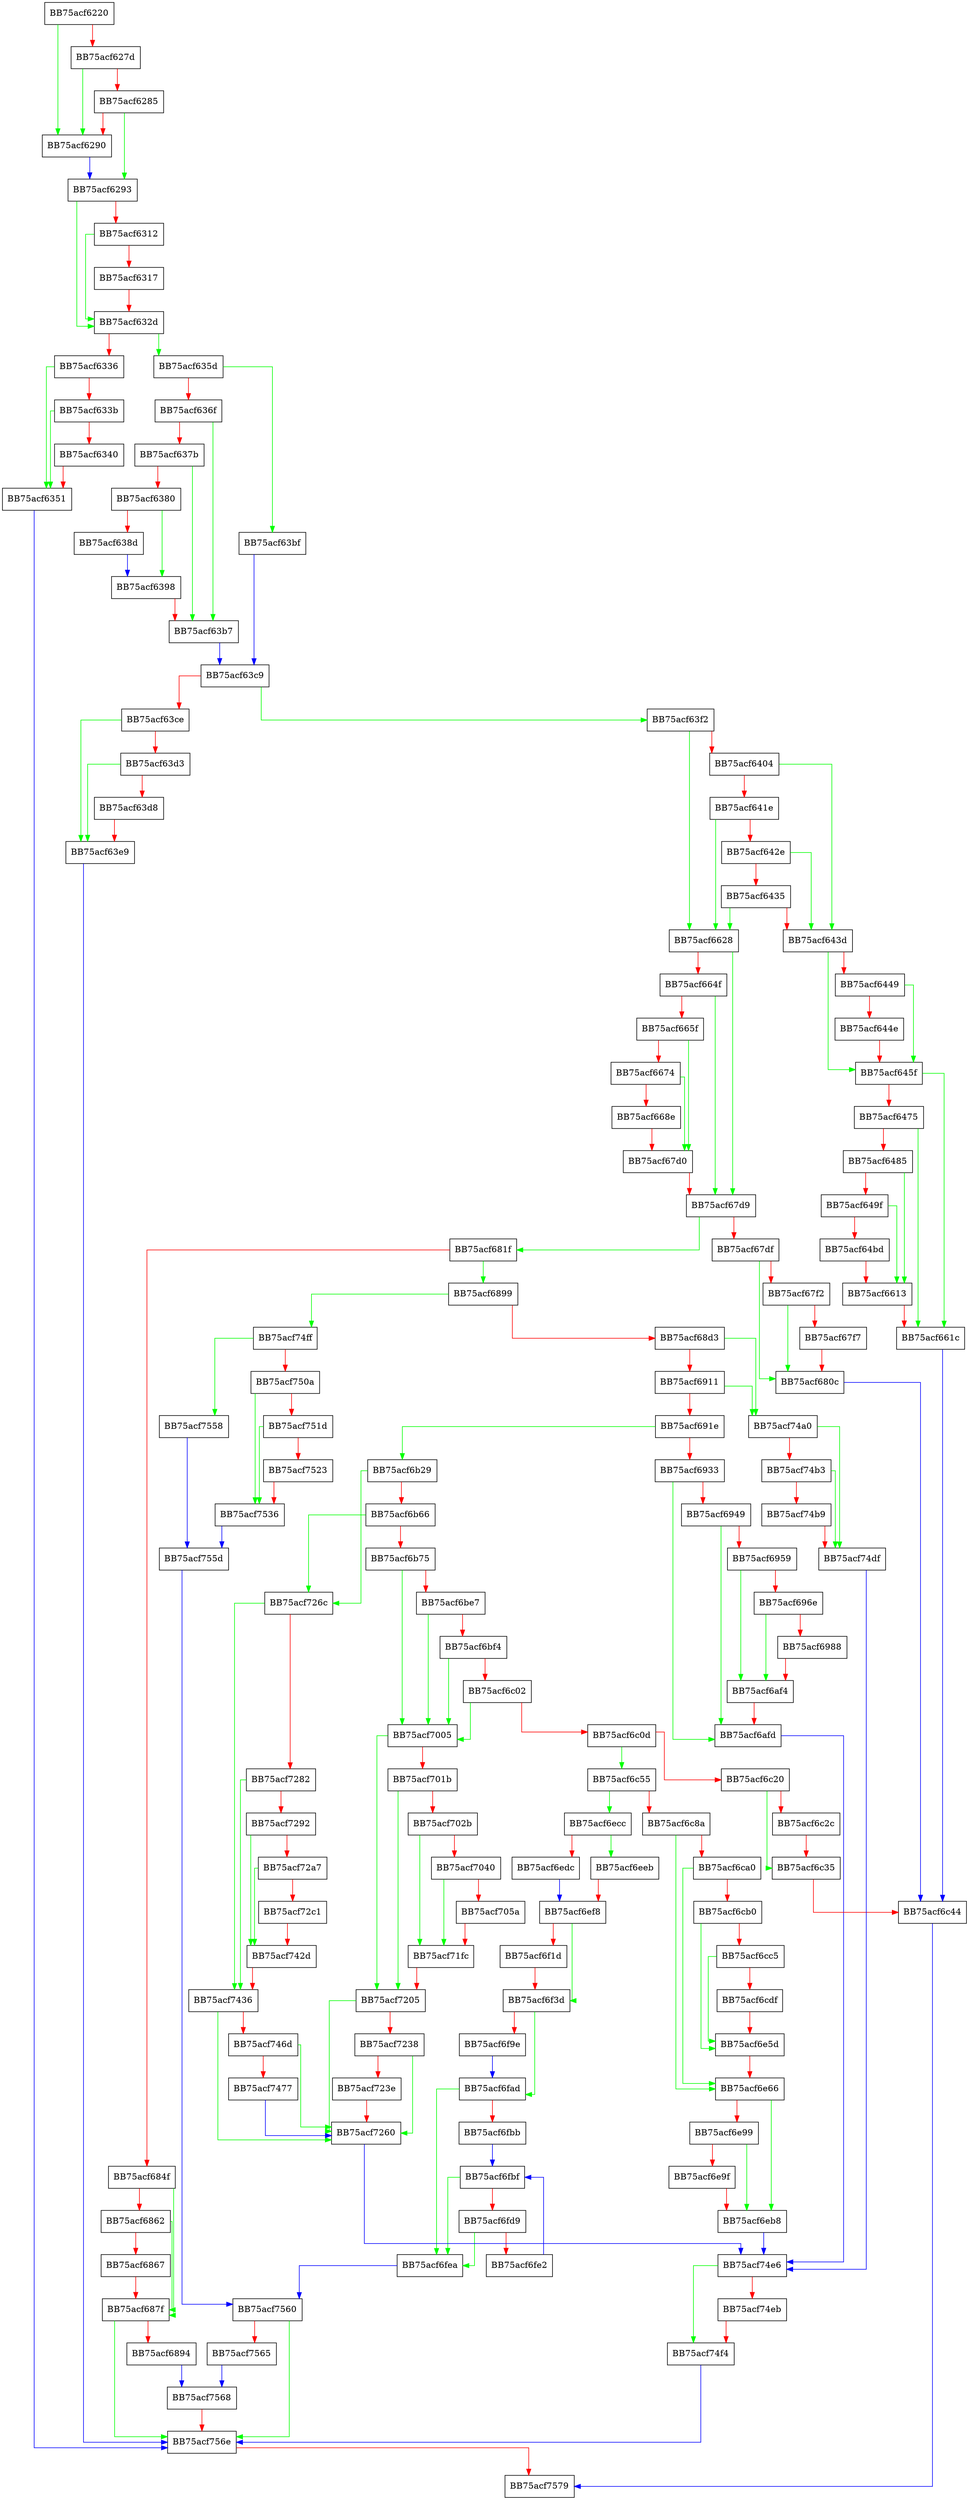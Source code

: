 digraph Scan {
  node [shape="box"];
  graph [splines=ortho];
  BB75acf6220 -> BB75acf6290 [color="green"];
  BB75acf6220 -> BB75acf627d [color="red"];
  BB75acf627d -> BB75acf6290 [color="green"];
  BB75acf627d -> BB75acf6285 [color="red"];
  BB75acf6285 -> BB75acf6293 [color="green"];
  BB75acf6285 -> BB75acf6290 [color="red"];
  BB75acf6290 -> BB75acf6293 [color="blue"];
  BB75acf6293 -> BB75acf632d [color="green"];
  BB75acf6293 -> BB75acf6312 [color="red"];
  BB75acf6312 -> BB75acf632d [color="green"];
  BB75acf6312 -> BB75acf6317 [color="red"];
  BB75acf6317 -> BB75acf632d [color="red"];
  BB75acf632d -> BB75acf635d [color="green"];
  BB75acf632d -> BB75acf6336 [color="red"];
  BB75acf6336 -> BB75acf6351 [color="green"];
  BB75acf6336 -> BB75acf633b [color="red"];
  BB75acf633b -> BB75acf6351 [color="green"];
  BB75acf633b -> BB75acf6340 [color="red"];
  BB75acf6340 -> BB75acf6351 [color="red"];
  BB75acf6351 -> BB75acf756e [color="blue"];
  BB75acf635d -> BB75acf63bf [color="green"];
  BB75acf635d -> BB75acf636f [color="red"];
  BB75acf636f -> BB75acf63b7 [color="green"];
  BB75acf636f -> BB75acf637b [color="red"];
  BB75acf637b -> BB75acf63b7 [color="green"];
  BB75acf637b -> BB75acf6380 [color="red"];
  BB75acf6380 -> BB75acf6398 [color="green"];
  BB75acf6380 -> BB75acf638d [color="red"];
  BB75acf638d -> BB75acf6398 [color="blue"];
  BB75acf6398 -> BB75acf63b7 [color="red"];
  BB75acf63b7 -> BB75acf63c9 [color="blue"];
  BB75acf63bf -> BB75acf63c9 [color="blue"];
  BB75acf63c9 -> BB75acf63f2 [color="green"];
  BB75acf63c9 -> BB75acf63ce [color="red"];
  BB75acf63ce -> BB75acf63e9 [color="green"];
  BB75acf63ce -> BB75acf63d3 [color="red"];
  BB75acf63d3 -> BB75acf63e9 [color="green"];
  BB75acf63d3 -> BB75acf63d8 [color="red"];
  BB75acf63d8 -> BB75acf63e9 [color="red"];
  BB75acf63e9 -> BB75acf756e [color="blue"];
  BB75acf63f2 -> BB75acf6628 [color="green"];
  BB75acf63f2 -> BB75acf6404 [color="red"];
  BB75acf6404 -> BB75acf643d [color="green"];
  BB75acf6404 -> BB75acf641e [color="red"];
  BB75acf641e -> BB75acf6628 [color="green"];
  BB75acf641e -> BB75acf642e [color="red"];
  BB75acf642e -> BB75acf643d [color="green"];
  BB75acf642e -> BB75acf6435 [color="red"];
  BB75acf6435 -> BB75acf6628 [color="green"];
  BB75acf6435 -> BB75acf643d [color="red"];
  BB75acf643d -> BB75acf645f [color="green"];
  BB75acf643d -> BB75acf6449 [color="red"];
  BB75acf6449 -> BB75acf645f [color="green"];
  BB75acf6449 -> BB75acf644e [color="red"];
  BB75acf644e -> BB75acf645f [color="red"];
  BB75acf645f -> BB75acf661c [color="green"];
  BB75acf645f -> BB75acf6475 [color="red"];
  BB75acf6475 -> BB75acf661c [color="green"];
  BB75acf6475 -> BB75acf6485 [color="red"];
  BB75acf6485 -> BB75acf6613 [color="green"];
  BB75acf6485 -> BB75acf649f [color="red"];
  BB75acf649f -> BB75acf6613 [color="green"];
  BB75acf649f -> BB75acf64bd [color="red"];
  BB75acf64bd -> BB75acf6613 [color="red"];
  BB75acf6613 -> BB75acf661c [color="red"];
  BB75acf661c -> BB75acf6c44 [color="blue"];
  BB75acf6628 -> BB75acf67d9 [color="green"];
  BB75acf6628 -> BB75acf664f [color="red"];
  BB75acf664f -> BB75acf67d9 [color="green"];
  BB75acf664f -> BB75acf665f [color="red"];
  BB75acf665f -> BB75acf67d0 [color="green"];
  BB75acf665f -> BB75acf6674 [color="red"];
  BB75acf6674 -> BB75acf67d0 [color="green"];
  BB75acf6674 -> BB75acf668e [color="red"];
  BB75acf668e -> BB75acf67d0 [color="red"];
  BB75acf67d0 -> BB75acf67d9 [color="red"];
  BB75acf67d9 -> BB75acf681f [color="green"];
  BB75acf67d9 -> BB75acf67df [color="red"];
  BB75acf67df -> BB75acf680c [color="green"];
  BB75acf67df -> BB75acf67f2 [color="red"];
  BB75acf67f2 -> BB75acf680c [color="green"];
  BB75acf67f2 -> BB75acf67f7 [color="red"];
  BB75acf67f7 -> BB75acf680c [color="red"];
  BB75acf680c -> BB75acf6c44 [color="blue"];
  BB75acf681f -> BB75acf6899 [color="green"];
  BB75acf681f -> BB75acf684f [color="red"];
  BB75acf684f -> BB75acf687f [color="green"];
  BB75acf684f -> BB75acf6862 [color="red"];
  BB75acf6862 -> BB75acf687f [color="green"];
  BB75acf6862 -> BB75acf6867 [color="red"];
  BB75acf6867 -> BB75acf687f [color="red"];
  BB75acf687f -> BB75acf756e [color="green"];
  BB75acf687f -> BB75acf6894 [color="red"];
  BB75acf6894 -> BB75acf7568 [color="blue"];
  BB75acf6899 -> BB75acf74ff [color="green"];
  BB75acf6899 -> BB75acf68d3 [color="red"];
  BB75acf68d3 -> BB75acf74a0 [color="green"];
  BB75acf68d3 -> BB75acf6911 [color="red"];
  BB75acf6911 -> BB75acf74a0 [color="green"];
  BB75acf6911 -> BB75acf691e [color="red"];
  BB75acf691e -> BB75acf6b29 [color="green"];
  BB75acf691e -> BB75acf6933 [color="red"];
  BB75acf6933 -> BB75acf6afd [color="green"];
  BB75acf6933 -> BB75acf6949 [color="red"];
  BB75acf6949 -> BB75acf6afd [color="green"];
  BB75acf6949 -> BB75acf6959 [color="red"];
  BB75acf6959 -> BB75acf6af4 [color="green"];
  BB75acf6959 -> BB75acf696e [color="red"];
  BB75acf696e -> BB75acf6af4 [color="green"];
  BB75acf696e -> BB75acf6988 [color="red"];
  BB75acf6988 -> BB75acf6af4 [color="red"];
  BB75acf6af4 -> BB75acf6afd [color="red"];
  BB75acf6afd -> BB75acf74e6 [color="blue"];
  BB75acf6b29 -> BB75acf726c [color="green"];
  BB75acf6b29 -> BB75acf6b66 [color="red"];
  BB75acf6b66 -> BB75acf726c [color="green"];
  BB75acf6b66 -> BB75acf6b75 [color="red"];
  BB75acf6b75 -> BB75acf7005 [color="green"];
  BB75acf6b75 -> BB75acf6be7 [color="red"];
  BB75acf6be7 -> BB75acf7005 [color="green"];
  BB75acf6be7 -> BB75acf6bf4 [color="red"];
  BB75acf6bf4 -> BB75acf7005 [color="green"];
  BB75acf6bf4 -> BB75acf6c02 [color="red"];
  BB75acf6c02 -> BB75acf7005 [color="green"];
  BB75acf6c02 -> BB75acf6c0d [color="red"];
  BB75acf6c0d -> BB75acf6c55 [color="green"];
  BB75acf6c0d -> BB75acf6c20 [color="red"];
  BB75acf6c20 -> BB75acf6c35 [color="green"];
  BB75acf6c20 -> BB75acf6c2c [color="red"];
  BB75acf6c2c -> BB75acf6c35 [color="red"];
  BB75acf6c35 -> BB75acf6c44 [color="red"];
  BB75acf6c44 -> BB75acf7579 [color="blue"];
  BB75acf6c55 -> BB75acf6ecc [color="green"];
  BB75acf6c55 -> BB75acf6c8a [color="red"];
  BB75acf6c8a -> BB75acf6e66 [color="green"];
  BB75acf6c8a -> BB75acf6ca0 [color="red"];
  BB75acf6ca0 -> BB75acf6e66 [color="green"];
  BB75acf6ca0 -> BB75acf6cb0 [color="red"];
  BB75acf6cb0 -> BB75acf6e5d [color="green"];
  BB75acf6cb0 -> BB75acf6cc5 [color="red"];
  BB75acf6cc5 -> BB75acf6e5d [color="green"];
  BB75acf6cc5 -> BB75acf6cdf [color="red"];
  BB75acf6cdf -> BB75acf6e5d [color="red"];
  BB75acf6e5d -> BB75acf6e66 [color="red"];
  BB75acf6e66 -> BB75acf6eb8 [color="green"];
  BB75acf6e66 -> BB75acf6e99 [color="red"];
  BB75acf6e99 -> BB75acf6eb8 [color="green"];
  BB75acf6e99 -> BB75acf6e9f [color="red"];
  BB75acf6e9f -> BB75acf6eb8 [color="red"];
  BB75acf6eb8 -> BB75acf74e6 [color="blue"];
  BB75acf6ecc -> BB75acf6eeb [color="green"];
  BB75acf6ecc -> BB75acf6edc [color="red"];
  BB75acf6edc -> BB75acf6ef8 [color="blue"];
  BB75acf6eeb -> BB75acf6ef8 [color="red"];
  BB75acf6ef8 -> BB75acf6f3d [color="green"];
  BB75acf6ef8 -> BB75acf6f1d [color="red"];
  BB75acf6f1d -> BB75acf6f3d [color="red"];
  BB75acf6f3d -> BB75acf6fad [color="green"];
  BB75acf6f3d -> BB75acf6f9e [color="red"];
  BB75acf6f9e -> BB75acf6fad [color="blue"];
  BB75acf6fad -> BB75acf6fea [color="green"];
  BB75acf6fad -> BB75acf6fbb [color="red"];
  BB75acf6fbb -> BB75acf6fbf [color="blue"];
  BB75acf6fbf -> BB75acf6fea [color="green"];
  BB75acf6fbf -> BB75acf6fd9 [color="red"];
  BB75acf6fd9 -> BB75acf6fea [color="green"];
  BB75acf6fd9 -> BB75acf6fe2 [color="red"];
  BB75acf6fe2 -> BB75acf6fbf [color="blue"];
  BB75acf6fea -> BB75acf7560 [color="blue"];
  BB75acf7005 -> BB75acf7205 [color="green"];
  BB75acf7005 -> BB75acf701b [color="red"];
  BB75acf701b -> BB75acf7205 [color="green"];
  BB75acf701b -> BB75acf702b [color="red"];
  BB75acf702b -> BB75acf71fc [color="green"];
  BB75acf702b -> BB75acf7040 [color="red"];
  BB75acf7040 -> BB75acf71fc [color="green"];
  BB75acf7040 -> BB75acf705a [color="red"];
  BB75acf705a -> BB75acf71fc [color="red"];
  BB75acf71fc -> BB75acf7205 [color="red"];
  BB75acf7205 -> BB75acf7260 [color="green"];
  BB75acf7205 -> BB75acf7238 [color="red"];
  BB75acf7238 -> BB75acf7260 [color="green"];
  BB75acf7238 -> BB75acf723e [color="red"];
  BB75acf723e -> BB75acf7260 [color="red"];
  BB75acf7260 -> BB75acf74e6 [color="blue"];
  BB75acf726c -> BB75acf7436 [color="green"];
  BB75acf726c -> BB75acf7282 [color="red"];
  BB75acf7282 -> BB75acf7436 [color="green"];
  BB75acf7282 -> BB75acf7292 [color="red"];
  BB75acf7292 -> BB75acf742d [color="green"];
  BB75acf7292 -> BB75acf72a7 [color="red"];
  BB75acf72a7 -> BB75acf742d [color="green"];
  BB75acf72a7 -> BB75acf72c1 [color="red"];
  BB75acf72c1 -> BB75acf742d [color="red"];
  BB75acf742d -> BB75acf7436 [color="red"];
  BB75acf7436 -> BB75acf7260 [color="green"];
  BB75acf7436 -> BB75acf746d [color="red"];
  BB75acf746d -> BB75acf7260 [color="green"];
  BB75acf746d -> BB75acf7477 [color="red"];
  BB75acf7477 -> BB75acf7260 [color="blue"];
  BB75acf74a0 -> BB75acf74df [color="green"];
  BB75acf74a0 -> BB75acf74b3 [color="red"];
  BB75acf74b3 -> BB75acf74df [color="green"];
  BB75acf74b3 -> BB75acf74b9 [color="red"];
  BB75acf74b9 -> BB75acf74df [color="red"];
  BB75acf74df -> BB75acf74e6 [color="blue"];
  BB75acf74e6 -> BB75acf74f4 [color="green"];
  BB75acf74e6 -> BB75acf74eb [color="red"];
  BB75acf74eb -> BB75acf74f4 [color="red"];
  BB75acf74f4 -> BB75acf756e [color="blue"];
  BB75acf74ff -> BB75acf7558 [color="green"];
  BB75acf74ff -> BB75acf750a [color="red"];
  BB75acf750a -> BB75acf7536 [color="green"];
  BB75acf750a -> BB75acf751d [color="red"];
  BB75acf751d -> BB75acf7536 [color="green"];
  BB75acf751d -> BB75acf7523 [color="red"];
  BB75acf7523 -> BB75acf7536 [color="red"];
  BB75acf7536 -> BB75acf755d [color="blue"];
  BB75acf7558 -> BB75acf755d [color="blue"];
  BB75acf755d -> BB75acf7560 [color="blue"];
  BB75acf7560 -> BB75acf756e [color="green"];
  BB75acf7560 -> BB75acf7565 [color="red"];
  BB75acf7565 -> BB75acf7568 [color="blue"];
  BB75acf7568 -> BB75acf756e [color="red"];
  BB75acf756e -> BB75acf7579 [color="red"];
}